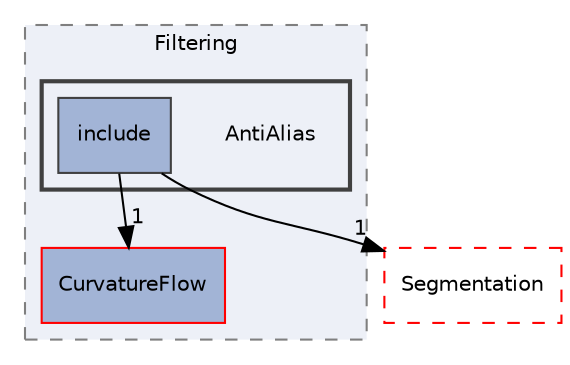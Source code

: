 digraph "AntiAlias"
{
 // LATEX_PDF_SIZE
  edge [fontname="Helvetica",fontsize="10",labelfontname="Helvetica",labelfontsize="10"];
  node [fontname="Helvetica",fontsize="10",shape=record];
  compound=true
  subgraph clusterdir_6724b11ef9ad676a0a0c31463bff1d93 {
    graph [ bgcolor="#edf0f7", pencolor="grey50", style="filled,dashed,", label="Filtering", fontname="Helvetica", fontsize="10", URL="dir_6724b11ef9ad676a0a0c31463bff1d93.html"]
  dir_17a43173937a44f89ee6c08f078de775 [shape=box, label="CurvatureFlow", style="filled,", fillcolor="#a2b4d6", color="red", URL="dir_17a43173937a44f89ee6c08f078de775.html"];
  subgraph clusterdir_6859e8965d40066b9335eada96bf3308 {
    graph [ bgcolor="#edf0f7", pencolor="grey25", style="filled,bold,", label="", fontname="Helvetica", fontsize="10", URL="dir_6859e8965d40066b9335eada96bf3308.html"]
    dir_6859e8965d40066b9335eada96bf3308 [shape=plaintext, label="AntiAlias"];
  dir_a6987418ecc11206830a35b06b4f7dd9 [shape=box, label="include", style="filled,", fillcolor="#a2b4d6", color="grey25", URL="dir_a6987418ecc11206830a35b06b4f7dd9.html"];
  }
  }
  dir_431b5b85ef2fd850d23fe72862364324 [shape=box, label="Segmentation", style="dashed,", fillcolor="#edf0f7", color="red", URL="dir_431b5b85ef2fd850d23fe72862364324.html"];
  dir_a6987418ecc11206830a35b06b4f7dd9->dir_17a43173937a44f89ee6c08f078de775 [headlabel="1", labeldistance=1.5 headhref="dir_000074_000017.html"];
  dir_a6987418ecc11206830a35b06b4f7dd9->dir_431b5b85ef2fd850d23fe72862364324 [headlabel="1", labeldistance=1.5 headhref="dir_000074_000223.html"];
}
